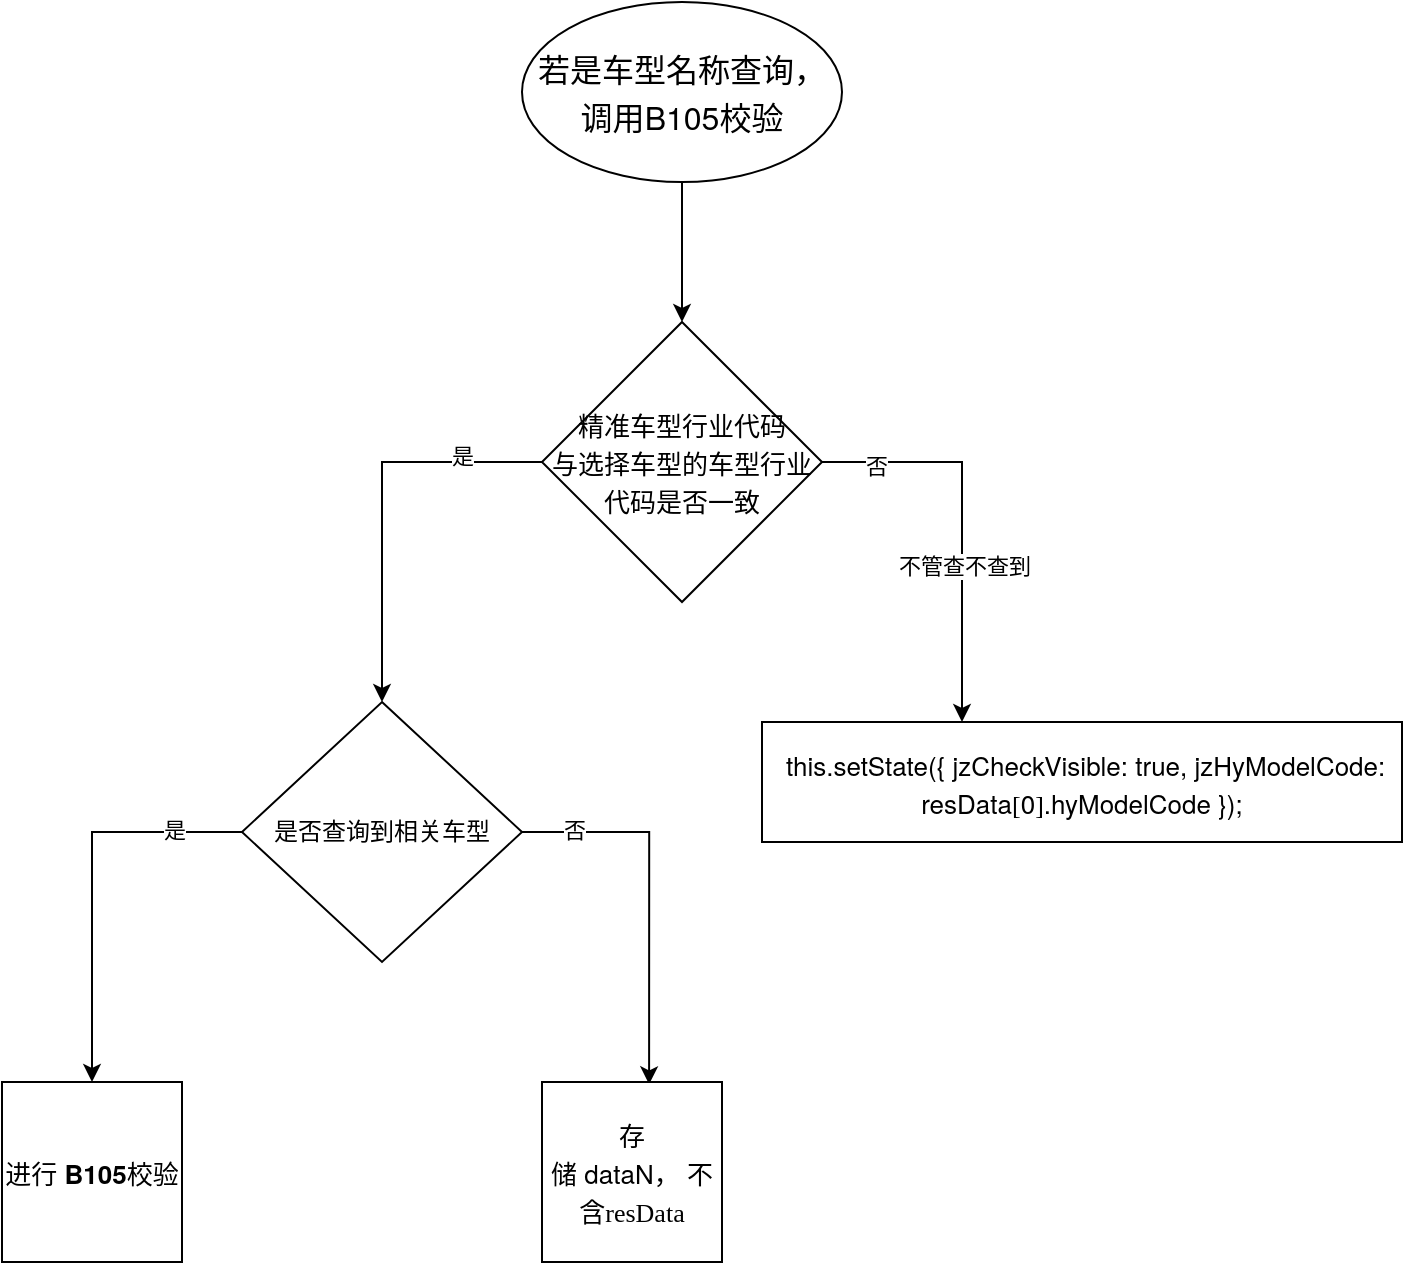 <mxfile version="15.7.0" type="github">
  <diagram id="Cjvi8pkrutFSl_VR2OeL" name="Page-1">
    <mxGraphModel dx="1527" dy="840" grid="1" gridSize="10" guides="1" tooltips="1" connect="1" arrows="1" fold="1" page="1" pageScale="1" pageWidth="827" pageHeight="1169" math="0" shadow="0">
      <root>
        <mxCell id="0" />
        <mxCell id="1" parent="0" />
        <mxCell id="8_V6e5ZqzKGBygjB9ZW2-5" style="edgeStyle=orthogonalEdgeStyle;rounded=0;orthogonalLoop=1;jettySize=auto;html=1;entryX=0.5;entryY=0;entryDx=0;entryDy=0;" edge="1" parent="1" source="8_V6e5ZqzKGBygjB9ZW2-1" target="8_V6e5ZqzKGBygjB9ZW2-11">
          <mxGeometry relative="1" as="geometry">
            <mxPoint x="240" y="380" as="targetPoint" />
            <Array as="points">
              <mxPoint x="230" y="270" />
            </Array>
          </mxGeometry>
        </mxCell>
        <mxCell id="8_V6e5ZqzKGBygjB9ZW2-9" value="是" style="edgeLabel;html=1;align=center;verticalAlign=middle;resizable=0;points=[];" vertex="1" connectable="0" parent="8_V6e5ZqzKGBygjB9ZW2-5">
          <mxGeometry x="-0.6" y="-3" relative="1" as="geometry">
            <mxPoint as="offset" />
          </mxGeometry>
        </mxCell>
        <mxCell id="8_V6e5ZqzKGBygjB9ZW2-6" style="edgeStyle=orthogonalEdgeStyle;rounded=0;orthogonalLoop=1;jettySize=auto;html=1;exitX=1;exitY=0.5;exitDx=0;exitDy=0;" edge="1" parent="1" source="8_V6e5ZqzKGBygjB9ZW2-1" target="8_V6e5ZqzKGBygjB9ZW2-4">
          <mxGeometry relative="1" as="geometry">
            <Array as="points">
              <mxPoint x="520" y="270" />
            </Array>
          </mxGeometry>
        </mxCell>
        <mxCell id="8_V6e5ZqzKGBygjB9ZW2-10" value="否" style="edgeLabel;html=1;align=center;verticalAlign=middle;resizable=0;points=[];" vertex="1" connectable="0" parent="8_V6e5ZqzKGBygjB9ZW2-6">
          <mxGeometry x="-0.73" y="-2" relative="1" as="geometry">
            <mxPoint as="offset" />
          </mxGeometry>
        </mxCell>
        <mxCell id="8_V6e5ZqzKGBygjB9ZW2-17" value="不管查不查到" style="edgeLabel;html=1;align=center;verticalAlign=middle;resizable=0;points=[];" vertex="1" connectable="0" parent="8_V6e5ZqzKGBygjB9ZW2-6">
          <mxGeometry x="0.22" y="1" relative="1" as="geometry">
            <mxPoint as="offset" />
          </mxGeometry>
        </mxCell>
        <mxCell id="8_V6e5ZqzKGBygjB9ZW2-1" value="&lt;p class=&quot;p1&quot; style=&quot;margin: 0px ; font-stretch: normal ; font-size: 13px ; line-height: normal ; font-family: &amp;#34;pingfang sc&amp;#34;&quot;&gt;精准车型行业代码&lt;/p&gt;&lt;p class=&quot;p1&quot; style=&quot;margin: 0px ; font-stretch: normal ; font-size: 13px ; line-height: normal ; font-family: &amp;#34;pingfang sc&amp;#34;&quot;&gt;与选择车型的车型行业代码是否一致&lt;/p&gt;" style="rhombus;whiteSpace=wrap;html=1;" vertex="1" parent="1">
          <mxGeometry x="310" y="200" width="140" height="140" as="geometry" />
        </mxCell>
        <mxCell id="8_V6e5ZqzKGBygjB9ZW2-4" value="&lt;p class=&quot;p1&quot; style=&quot;margin: 0px ; font-stretch: normal ; font-size: 13px ; line-height: normal ; font-family: &amp;#34;helvetica neue&amp;#34;&quot;&gt;&lt;span class=&quot;Apple-converted-space&quot;&gt;&amp;nbsp;&lt;/span&gt;this.setState({ jzCheckVisible: true, jzHyModelCode: resData&lt;span class=&quot;s1&quot; style=&quot;font-stretch: normal ; line-height: normal ; font-family: &amp;#34;pingfang sc&amp;#34;&quot;&gt;[&lt;/span&gt;0&lt;span class=&quot;s1&quot; style=&quot;font-stretch: normal ; line-height: normal ; font-family: &amp;#34;pingfang sc&amp;#34;&quot;&gt;]&lt;/span&gt;.hyModelCode });&lt;/p&gt;" style="rounded=0;whiteSpace=wrap;html=1;" vertex="1" parent="1">
          <mxGeometry x="420" y="400" width="320" height="60" as="geometry" />
        </mxCell>
        <mxCell id="8_V6e5ZqzKGBygjB9ZW2-13" style="edgeStyle=orthogonalEdgeStyle;rounded=0;orthogonalLoop=1;jettySize=auto;html=1;entryX=0.5;entryY=0;entryDx=0;entryDy=0;" edge="1" parent="1" source="8_V6e5ZqzKGBygjB9ZW2-11" target="8_V6e5ZqzKGBygjB9ZW2-12">
          <mxGeometry relative="1" as="geometry" />
        </mxCell>
        <mxCell id="8_V6e5ZqzKGBygjB9ZW2-21" value="是" style="edgeLabel;html=1;align=center;verticalAlign=middle;resizable=0;points=[];" vertex="1" connectable="0" parent="8_V6e5ZqzKGBygjB9ZW2-13">
          <mxGeometry x="-0.659" y="-1" relative="1" as="geometry">
            <mxPoint as="offset" />
          </mxGeometry>
        </mxCell>
        <mxCell id="8_V6e5ZqzKGBygjB9ZW2-15" style="edgeStyle=orthogonalEdgeStyle;rounded=0;orthogonalLoop=1;jettySize=auto;html=1;exitX=1;exitY=0.5;exitDx=0;exitDy=0;entryX=0.595;entryY=0.013;entryDx=0;entryDy=0;entryPerimeter=0;" edge="1" parent="1" source="8_V6e5ZqzKGBygjB9ZW2-11" target="8_V6e5ZqzKGBygjB9ZW2-16">
          <mxGeometry relative="1" as="geometry">
            <mxPoint x="330" y="480" as="sourcePoint" />
            <mxPoint x="361" y="580" as="targetPoint" />
          </mxGeometry>
        </mxCell>
        <mxCell id="8_V6e5ZqzKGBygjB9ZW2-23" value="否" style="edgeLabel;html=1;align=center;verticalAlign=middle;resizable=0;points=[];" vertex="1" connectable="0" parent="8_V6e5ZqzKGBygjB9ZW2-15">
          <mxGeometry x="-0.727" y="1" relative="1" as="geometry">
            <mxPoint as="offset" />
          </mxGeometry>
        </mxCell>
        <mxCell id="8_V6e5ZqzKGBygjB9ZW2-11" value="是否查询到相关车型" style="rhombus;whiteSpace=wrap;html=1;" vertex="1" parent="1">
          <mxGeometry x="160" y="390" width="140" height="130" as="geometry" />
        </mxCell>
        <mxCell id="8_V6e5ZqzKGBygjB9ZW2-12" value="&lt;p class=&quot;p1&quot; style=&quot;margin: 0px ; font-stretch: normal ; font-size: 13px ; line-height: normal ; font-family: &amp;#34;helvetica neue&amp;#34;&quot;&gt;&lt;span class=&quot;s1&quot; style=&quot;font-stretch: normal ; line-height: normal ; font-family: &amp;#34;pingfang sc&amp;#34;&quot;&gt;进行&lt;/span&gt; &lt;b&gt;B105&lt;/b&gt;&lt;span class=&quot;s1&quot; style=&quot;font-stretch: normal ; line-height: normal ; font-family: &amp;#34;pingfang sc&amp;#34;&quot;&gt;校验&lt;/span&gt;&lt;/p&gt;" style="whiteSpace=wrap;html=1;aspect=fixed;" vertex="1" parent="1">
          <mxGeometry x="40" y="580" width="90" height="90" as="geometry" />
        </mxCell>
        <mxCell id="8_V6e5ZqzKGBygjB9ZW2-16" value="&lt;p class=&quot;p1&quot; style=&quot;margin: 0px ; font-stretch: normal ; font-size: 13px ; line-height: normal ; font-family: &amp;#34;helvetica neue&amp;#34;&quot;&gt;&lt;span style=&quot;font-family: &amp;#34;pingfang sc&amp;#34;&quot;&gt;存储&lt;/span&gt;&lt;span class=&quot;s1&quot; style=&quot;font-stretch: normal ; line-height: normal&quot;&gt;&amp;nbsp;dataN，&amp;nbsp;&lt;/span&gt;&lt;span style=&quot;font-family: &amp;#34;pingfang sc&amp;#34;&quot;&gt;不含resData&lt;/span&gt;&lt;br&gt;&lt;/p&gt;" style="whiteSpace=wrap;html=1;aspect=fixed;" vertex="1" parent="1">
          <mxGeometry x="310" y="580" width="90" height="90" as="geometry" />
        </mxCell>
        <mxCell id="8_V6e5ZqzKGBygjB9ZW2-19" style="edgeStyle=orthogonalEdgeStyle;rounded=0;orthogonalLoop=1;jettySize=auto;html=1;" edge="1" parent="1" source="8_V6e5ZqzKGBygjB9ZW2-18" target="8_V6e5ZqzKGBygjB9ZW2-1">
          <mxGeometry relative="1" as="geometry" />
        </mxCell>
        <mxCell id="8_V6e5ZqzKGBygjB9ZW2-18" value="&lt;p class=&quot;p1&quot; style=&quot;margin: 0px 0px 2px ; font-stretch: normal ; font-size: 16px ; line-height: normal ; font-family: &amp;#34;pingfang sc&amp;#34;&quot;&gt;若是车型名称查询，调用&lt;span class=&quot;s1&quot; style=&quot;font-stretch: normal ; line-height: normal ; font-family: &amp;#34;helvetica neue&amp;#34;&quot;&gt;B105&lt;/span&gt;校验&lt;/p&gt;" style="ellipse;whiteSpace=wrap;html=1;" vertex="1" parent="1">
          <mxGeometry x="300" y="40" width="160" height="90" as="geometry" />
        </mxCell>
      </root>
    </mxGraphModel>
  </diagram>
</mxfile>

